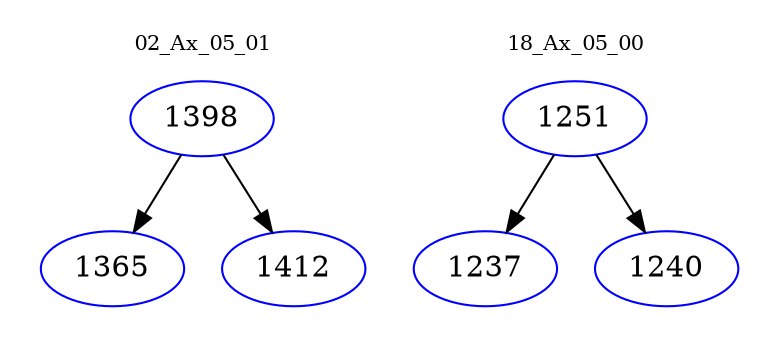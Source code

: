 digraph{
subgraph cluster_0 {
color = white
label = "02_Ax_05_01";
fontsize=10;
T0_1398 [label="1398", color="blue"]
T0_1398 -> T0_1365 [color="black"]
T0_1365 [label="1365", color="blue"]
T0_1398 -> T0_1412 [color="black"]
T0_1412 [label="1412", color="blue"]
}
subgraph cluster_1 {
color = white
label = "18_Ax_05_00";
fontsize=10;
T1_1251 [label="1251", color="blue"]
T1_1251 -> T1_1237 [color="black"]
T1_1237 [label="1237", color="blue"]
T1_1251 -> T1_1240 [color="black"]
T1_1240 [label="1240", color="blue"]
}
}
